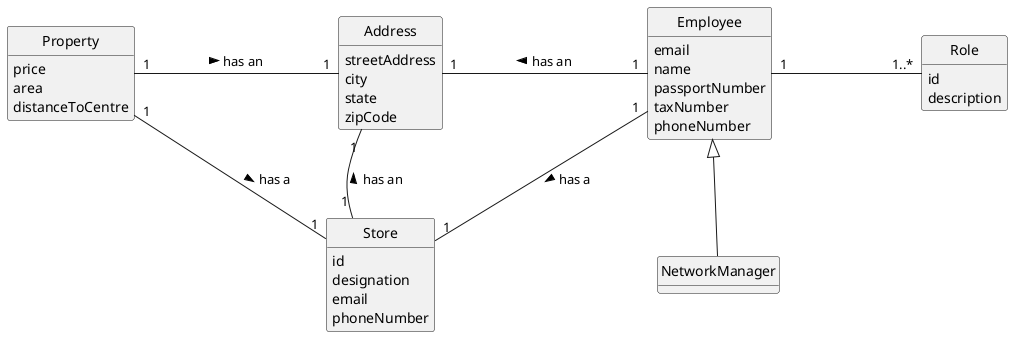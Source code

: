 @startuml
skinparam monochrome true
skinparam packageStyle rectangle
skinparam shadowing false
skinparam nodesep 150


'left to right direction

hide circle
hide methods

'title Domain Model: US013

class NetworkManager {

}

'note right: Test

class Employee {
    email
    name
    passportNumber
    taxNumber
    phoneNumber
 }

  class Property{
        price
        area
        distanceToCentre
    }


 class Role {
    id
    description
 }

 class Address{
     streetAddress
     city
     state
     zipCode
 }

 class Store {
     id
     designation
     email
     phoneNumber

  }


Address  "1" - "1"   Employee : < has an
Property  "1" - "1"  Address : > has an
Address  "1" - "1"   Store : < has an
Employee  "1" -- "1"  Store : > has a
Employee "1" - "1..*"  Role
Property "1" - "1"  Store : > has a


Employee <|-- NetworkManager
@enduml